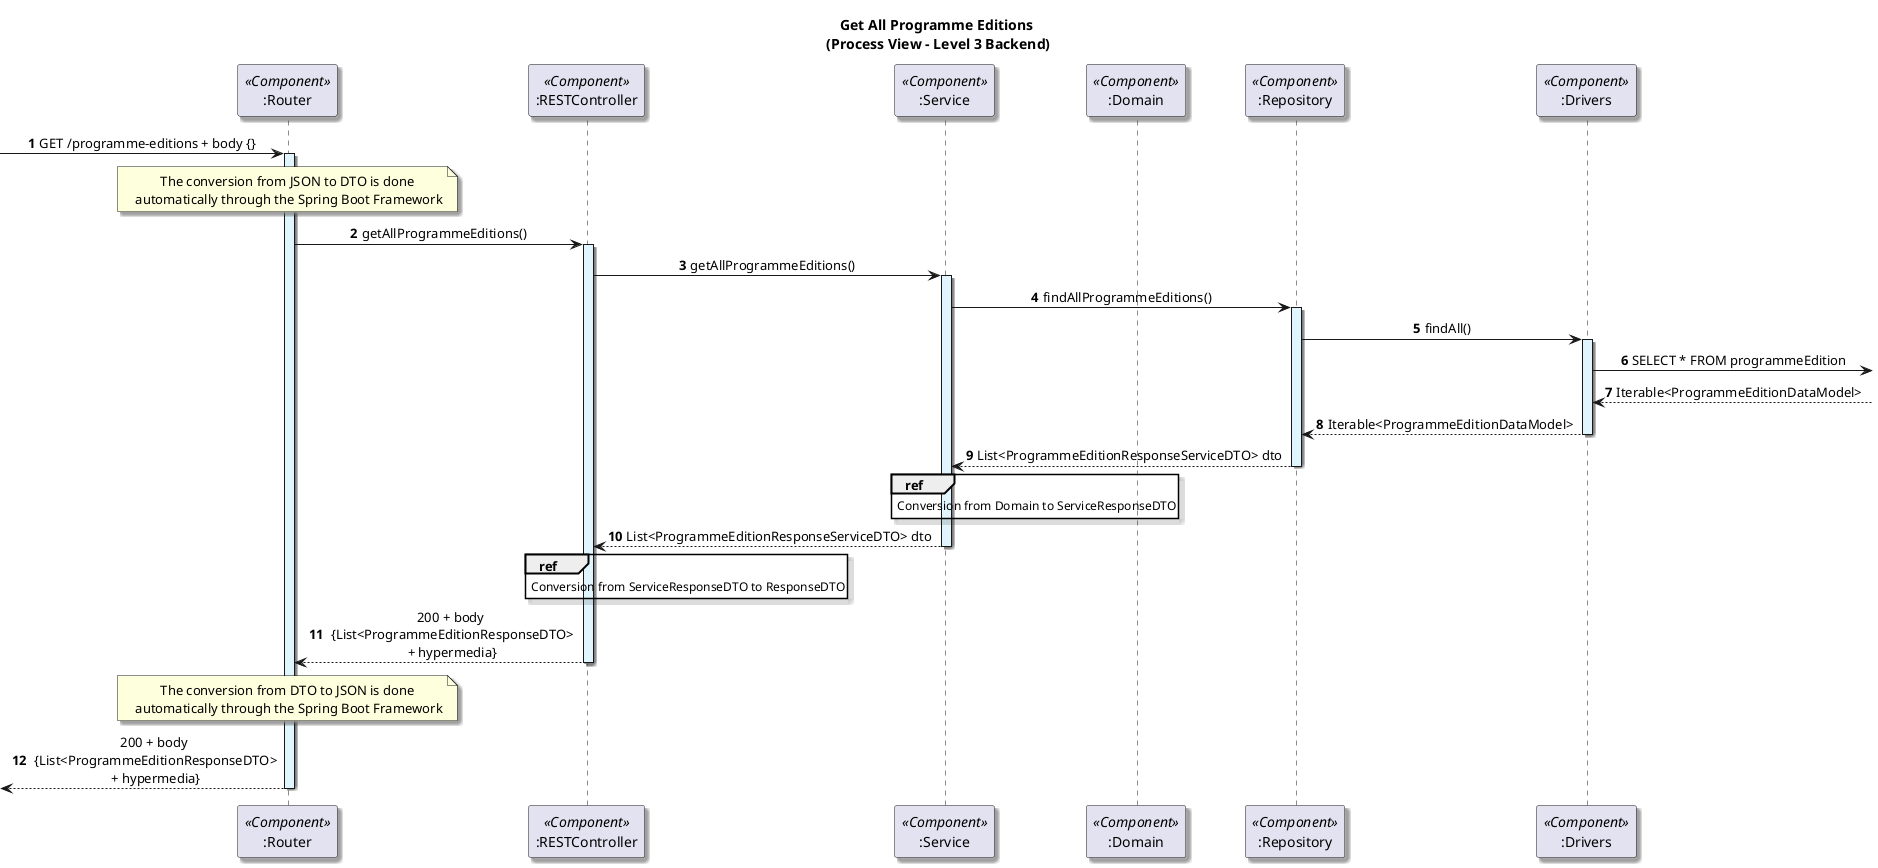 @startuml

title Get All Programme Editions\n (Process View - Level 3 Backend)

skinparam defaultTextAlignment center
skinparam shadowing true

autonumber

participant ":Router" as router <<Component>>
participant ":RESTController" as controller <<Component>>
participant ":Service" as service <<Component>>
participant ":Domain" as domain <<Component>>
participant ":Repository" as repository <<Component>>
participant ":Drivers" as drivers <<Component>>

-> router: GET /programme-editions + body {}
activate router #E1F5FE

note over router: The conversion from JSON to DTO is done\n automatically through the Spring Boot Framework

router -> controller :getAllProgrammeEditions()
activate controller#E1F5FE

controller -> service : getAllProgrammeEditions()
activate service#E1F5FE

service -> repository: findAllProgrammeEditions()
activate repository #E1F5FE

repository -> drivers: findAll()
activate drivers #E1F5FE

drivers -> :SELECT * FROM programmeEdition
drivers <--: Iterable<ProgrammeEditionDataModel>
drivers --> repository: Iterable<ProgrammeEditionDataModel>
deactivate drivers

repository --> service:List<ProgrammeEditionResponseServiceDTO> dto
deactivate repository

ref over service
    Conversion from Domain to ServiceResponseDTO
end
service --> controller : List<ProgrammeEditionResponseServiceDTO> dto
deactivate service
ref over controller
    Conversion from ServiceResponseDTO to ResponseDTO
end
controller --> router: 200 + body\n {List<ProgrammeEditionResponseDTO>\n + hypermedia}
deactivate controller#E1F5FE

note over router: The conversion from DTO to JSON is done\n automatically through the Spring Boot Framework


<-- router: 200 + body\n {List<ProgrammeEditionResponseDTO>\n + hypermedia}
deactivate router #E1F5FE

@enduml